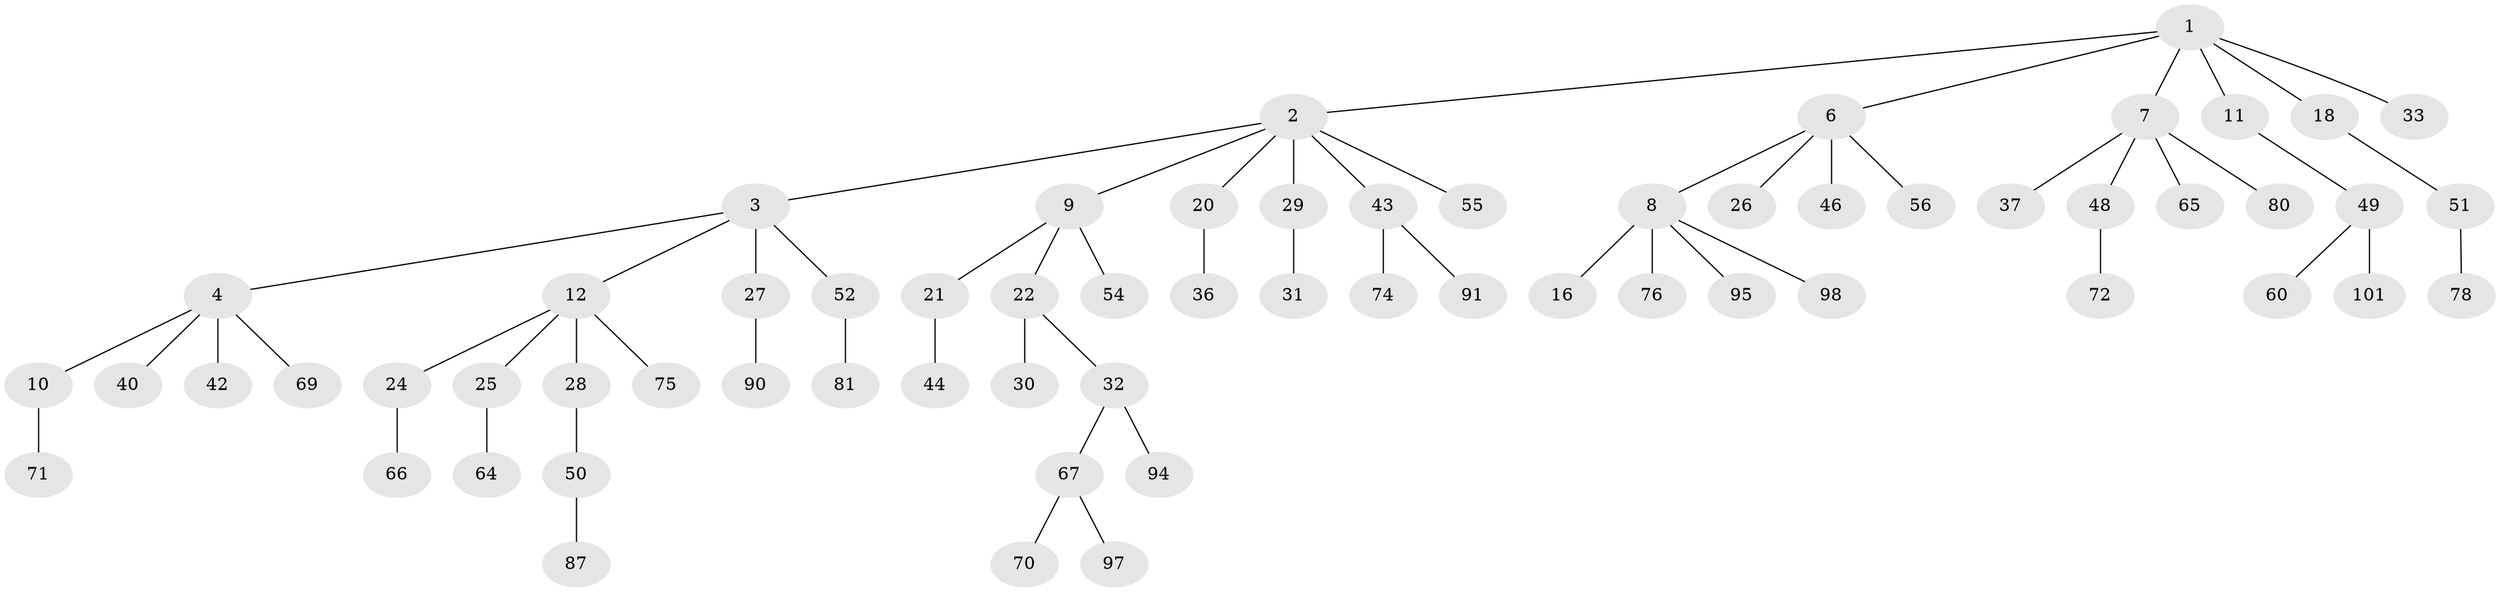 // Generated by graph-tools (version 1.1) at 2025/24/03/03/25 07:24:08]
// undirected, 64 vertices, 63 edges
graph export_dot {
graph [start="1"]
  node [color=gray90,style=filled];
  1 [super="+62"];
  2 [super="+13"];
  3 [super="+17"];
  4 [super="+5"];
  6 [super="+47"];
  7 [super="+58"];
  8 [super="+14"];
  9 [super="+15"];
  10 [super="+84"];
  11;
  12 [super="+23"];
  16 [super="+19"];
  18;
  20 [super="+34"];
  21 [super="+35"];
  22 [super="+68"];
  24 [super="+41"];
  25 [super="+63"];
  26 [super="+38"];
  27 [super="+53"];
  28 [super="+39"];
  29 [super="+79"];
  30;
  31;
  32 [super="+100"];
  33;
  36;
  37;
  40 [super="+61"];
  42 [super="+59"];
  43 [super="+45"];
  44 [super="+89"];
  46;
  48 [super="+82"];
  49 [super="+57"];
  50 [super="+77"];
  51 [super="+92"];
  52;
  54;
  55;
  56;
  60;
  64;
  65;
  66;
  67 [super="+73"];
  69;
  70;
  71 [super="+88"];
  72;
  74;
  75;
  76;
  78 [super="+86"];
  80 [super="+83"];
  81 [super="+85"];
  87;
  90;
  91 [super="+93"];
  94 [super="+99"];
  95 [super="+96"];
  97;
  98;
  101;
  1 -- 2;
  1 -- 6;
  1 -- 7;
  1 -- 11;
  1 -- 18;
  1 -- 33;
  2 -- 3;
  2 -- 9;
  2 -- 29;
  2 -- 43;
  2 -- 20;
  2 -- 55;
  3 -- 4;
  3 -- 12;
  3 -- 52;
  3 -- 27;
  4 -- 10;
  4 -- 40;
  4 -- 42;
  4 -- 69;
  6 -- 8;
  6 -- 26;
  6 -- 46;
  6 -- 56;
  7 -- 37;
  7 -- 48;
  7 -- 80;
  7 -- 65;
  8 -- 98;
  8 -- 16;
  8 -- 76;
  8 -- 95;
  9 -- 22;
  9 -- 54;
  9 -- 21;
  10 -- 71;
  11 -- 49;
  12 -- 25;
  12 -- 75;
  12 -- 24;
  12 -- 28;
  18 -- 51;
  20 -- 36;
  21 -- 44;
  22 -- 30;
  22 -- 32;
  24 -- 66;
  25 -- 64;
  27 -- 90;
  28 -- 50;
  29 -- 31;
  32 -- 67;
  32 -- 94;
  43 -- 91;
  43 -- 74;
  48 -- 72;
  49 -- 60;
  49 -- 101;
  50 -- 87;
  51 -- 78;
  52 -- 81;
  67 -- 70;
  67 -- 97;
}
